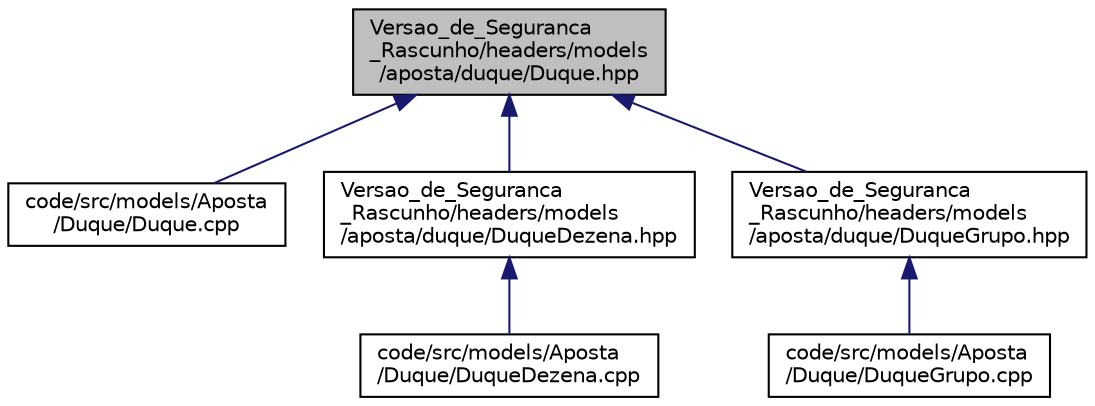 digraph "Versao_de_Seguranca_Rascunho/headers/models/aposta/duque/Duque.hpp"
{
 // LATEX_PDF_SIZE
  edge [fontname="Helvetica",fontsize="10",labelfontname="Helvetica",labelfontsize="10"];
  node [fontname="Helvetica",fontsize="10",shape=record];
  Node1 [label="Versao_de_Seguranca\l_Rascunho/headers/models\l/aposta/duque/Duque.hpp",height=0.2,width=0.4,color="black", fillcolor="grey75", style="filled", fontcolor="black",tooltip=" "];
  Node1 -> Node2 [dir="back",color="midnightblue",fontsize="10",style="solid",fontname="Helvetica"];
  Node2 [label="code/src/models/Aposta\l/Duque/Duque.cpp",height=0.2,width=0.4,color="black", fillcolor="white", style="filled",URL="$code_2src_2models_2Aposta_2Duque_2Duque_8cpp.html",tooltip=" "];
  Node1 -> Node3 [dir="back",color="midnightblue",fontsize="10",style="solid",fontname="Helvetica"];
  Node3 [label="Versao_de_Seguranca\l_Rascunho/headers/models\l/aposta/duque/DuqueDezena.hpp",height=0.2,width=0.4,color="black", fillcolor="white", style="filled",URL="$Versao__de__Seguranca__Rascunho_2headers_2models_2aposta_2duque_2DuqueDezena_8hpp.html",tooltip=" "];
  Node3 -> Node4 [dir="back",color="midnightblue",fontsize="10",style="solid",fontname="Helvetica"];
  Node4 [label="code/src/models/Aposta\l/Duque/DuqueDezena.cpp",height=0.2,width=0.4,color="black", fillcolor="white", style="filled",URL="$code_2src_2models_2Aposta_2Duque_2DuqueDezena_8cpp.html",tooltip=" "];
  Node1 -> Node5 [dir="back",color="midnightblue",fontsize="10",style="solid",fontname="Helvetica"];
  Node5 [label="Versao_de_Seguranca\l_Rascunho/headers/models\l/aposta/duque/DuqueGrupo.hpp",height=0.2,width=0.4,color="black", fillcolor="white", style="filled",URL="$Versao__de__Seguranca__Rascunho_2headers_2models_2aposta_2duque_2DuqueGrupo_8hpp.html",tooltip=" "];
  Node5 -> Node6 [dir="back",color="midnightblue",fontsize="10",style="solid",fontname="Helvetica"];
  Node6 [label="code/src/models/Aposta\l/Duque/DuqueGrupo.cpp",height=0.2,width=0.4,color="black", fillcolor="white", style="filled",URL="$code_2src_2models_2Aposta_2Duque_2DuqueGrupo_8cpp.html",tooltip=" "];
}

